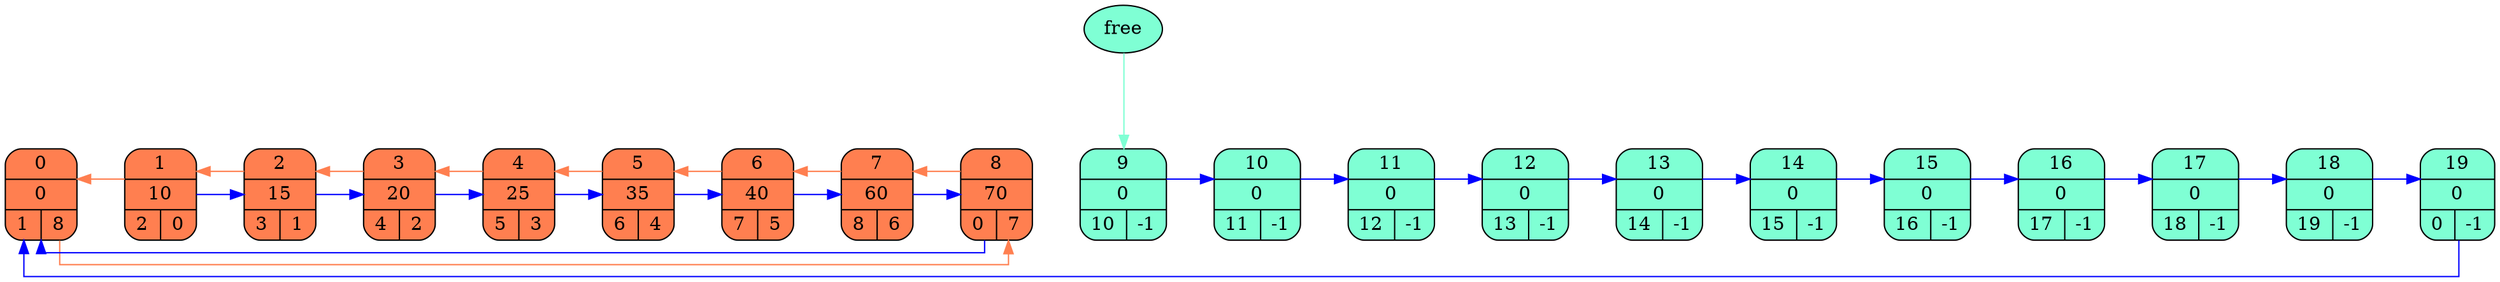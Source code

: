 digraph {
	
nodesep = 1
	splines = ortho
	node [shape=Mrecord]
	rankdir=LR

	struct0 [style=filled, fillcolor="#FF7F50", label="0|0|{1|8}"]
	struct1 [style=filled, fillcolor="#FF7F50", label="1|10|{2|0}"]
	struct2 [style=filled, fillcolor="#FF7F50", label="2|15|{3|1}"]
	struct3 [style=filled, fillcolor="#FF7F50", label="3|20|{4|2}"]
	struct4 [style=filled, fillcolor="#FF7F50", label="4|25|{5|3}"]
	struct5 [style=filled, fillcolor="#FF7F50", label="5|35|{6|4}"]
	struct6 [style=filled, fillcolor="#FF7F50", label="6|40|{7|5}"]
	struct7 [style=filled, fillcolor="#FF7F50", label="7|60|{8|6}"]
	struct8 [style=filled, fillcolor="#FF7F50", label="8|70|{0|7}"]
	struct9 [style=filled, fillcolor="#7FFFD4", label="9|0|{10|-1}"]
	struct10 [style=filled, fillcolor="#7FFFD4", label="10|0|{11|-1}"]
	struct11 [style=filled, fillcolor="#7FFFD4", label="11|0|{12|-1}"]
	struct12 [style=filled, fillcolor="#7FFFD4", label="12|0|{13|-1}"]
	struct13 [style=filled, fillcolor="#7FFFD4", label="13|0|{14|-1}"]
	struct14 [style=filled, fillcolor="#7FFFD4", label="14|0|{15|-1}"]
	struct15 [style=filled, fillcolor="#7FFFD4", label="15|0|{16|-1}"]
	struct16 [style=filled, fillcolor="#7FFFD4", label="16|0|{17|-1}"]
	struct17 [style=filled, fillcolor="#7FFFD4", label="17|0|{18|-1}"]
	struct18 [style=filled, fillcolor="#7FFFD4", label="18|0|{19|-1}"]
	struct19 [style=filled, fillcolor="#7FFFD4", label="19|0|{0|-1}"]

	struct0 -> struct1 [weight=1000, style="invis"] 
	struct1 -> struct2 [weight=1000, style="invis"] 
	struct2 -> struct3 [weight=1000, style="invis"] 
	struct3 -> struct4 [weight=1000, style="invis"] 
	struct4 -> struct5 [weight=1000, style="invis"] 
	struct5 -> struct6 [weight=1000, style="invis"] 
	struct6 -> struct7 [weight=1000, style="invis"] 
	struct7 -> struct8 [weight=1000, style="invis"] 
	struct8 -> struct9 [weight=1000, style="invis"] 
	struct9 -> struct10 [weight=1000, style="invis"] 
	struct10 -> struct11 [weight=1000, style="invis"] 
	struct11 -> struct12 [weight=1000, style="invis"] 
	struct12 -> struct13 [weight=1000, style="invis"] 
	struct13 -> struct14 [weight=1000, style="invis"] 
	struct14 -> struct15 [weight=1000, style="invis"] 
	struct15 -> struct16 [weight=1000, style="invis"] 
	struct16 -> struct17 [weight=1000, style="invis"] 
	struct17 -> struct18 [weight=1000, style="invis"] 
	struct18 -> struct19 [weight=1000, style="invis"] 

	struct0 -> struct8 [color="#FF7F50", constraint=fasle] 
	struct1 -> struct0 [color="#FF7F50", constraint=fasle] 
	struct2 -> struct1 [color="#FF7F50", constraint=fasle] 
	struct3 -> struct2 [color="#FF7F50", constraint=fasle] 
	struct4 -> struct3 [color="#FF7F50", constraint=fasle] 
	struct5 -> struct4 [color="#FF7F50", constraint=fasle] 
	struct6 -> struct5 [color="#FF7F50", constraint=fasle] 
	struct7 -> struct6 [color="#FF7F50", constraint=fasle] 
	struct8 -> struct7 [color="#FF7F50", constraint=fasle] 

	struct1 -> struct2 [color="blue", constraint=fasle]
	struct2 -> struct3 [color="blue", constraint=fasle]
	struct3 -> struct4 [color="blue", constraint=fasle]
	struct4 -> struct5 [color="blue", constraint=fasle]
	struct5 -> struct6 [color="blue", constraint=fasle]
	struct6 -> struct7 [color="blue", constraint=fasle]
	struct7 -> struct8 [color="blue", constraint=fasle]
	struct8 -> struct0 [color="blue", constraint=fasle]
	struct9 -> struct10 [color="blue", constraint=fasle]
	struct10 -> struct11 [color="blue", constraint=fasle]
	struct11 -> struct12 [color="blue", constraint=fasle]
	struct12 -> struct13 [color="blue", constraint=fasle]
	struct13 -> struct14 [color="blue", constraint=fasle]
	struct14 -> struct15 [color="blue", constraint=fasle]
	struct15 -> struct16 [color="blue", constraint=fasle]
	struct16 -> struct17 [color="blue", constraint=fasle]
	struct17 -> struct18 [color="blue", constraint=fasle]
	struct18 -> struct19 [color="blue", constraint=fasle]
	struct19 -> struct0 [color="blue", constraint=fasle]

	free [shape=oval, style=filled, fillcolor="#7FFFD4"]
	free -> struct9 [color="#7FFFD4"] {rank = same; free; struct9;};
}
